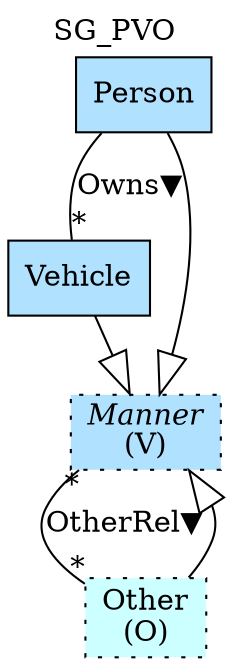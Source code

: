 digraph {graph[label=SG_PVO,labelloc=tl,labelfontsize=12];
"Person"[shape=record,fillcolor=lightskyblue1,style = filled,label="Person"];
"Vehicle"[shape=record,fillcolor=lightskyblue1,style = filled,label="Vehicle"];
"Manner"[shape=record,fillcolor=lightskyblue1,style ="filled,dotted",label=<{<I>Manner</I><br/>(V)}>];
"Other"[shape=record,fillcolor="#CCFFFF",style ="filled,dotted",label=<Other<br/>(O)>];

"Person"->"Vehicle"[label="Owns▼",dir=none,taillabel="",headlabel="*"];
"Person"->"Manner"[arrowhead=onormal,arrowsize=2.0];
"Vehicle"->"Manner"[arrowhead=onormal,arrowsize=2.0];
"Other"->"Manner"[arrowhead=onormal,arrowsize=2.0];
"Manner"->"Other"[label="OtherRel▼",dir=none,taillabel="*",headlabel="*"];
}